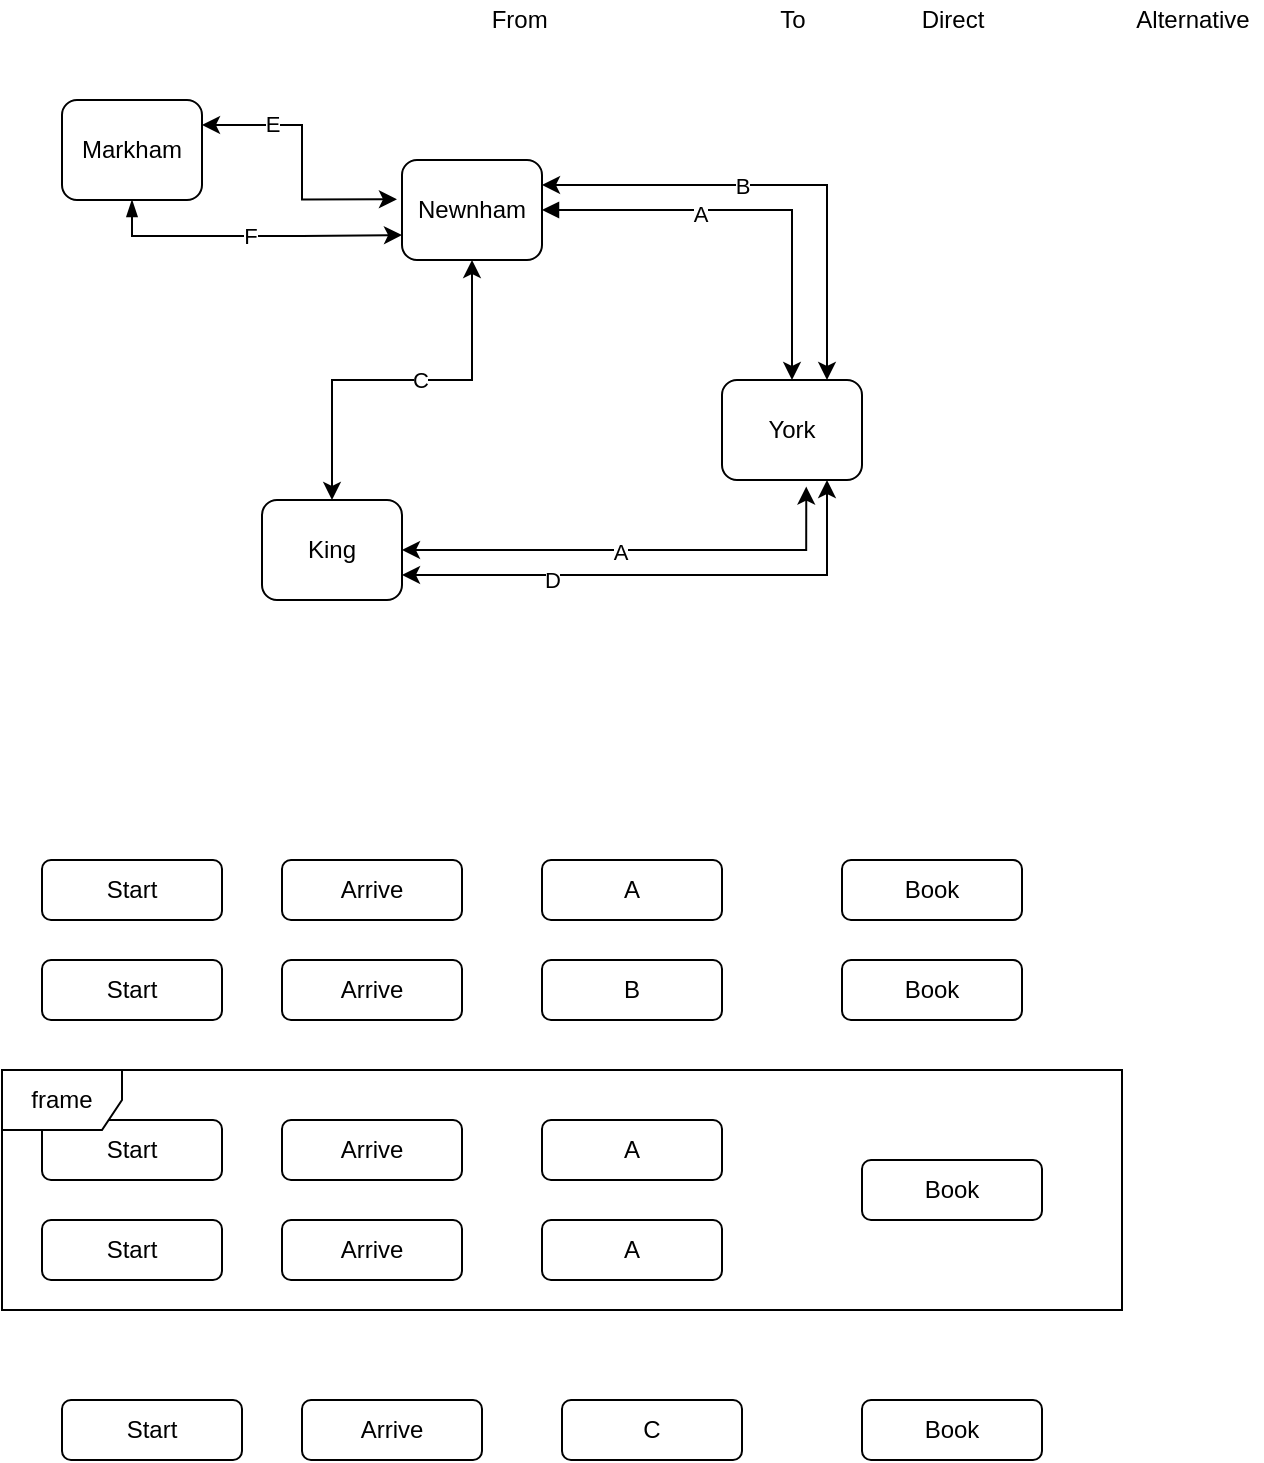 <mxfile version="13.6.2" type="device"><diagram id="hqxIKtoi6JgzGvq82xr_" name="Page-1"><mxGraphModel dx="985" dy="678" grid="1" gridSize="10" guides="1" tooltips="1" connect="1" arrows="1" fold="1" page="1" pageScale="1" pageWidth="827" pageHeight="1169" math="0" shadow="0"><root><mxCell id="0"/><mxCell id="1" parent="0"/><mxCell id="hRXUlrh2MKHp5Z4IAbfD-5" value="F" style="edgeStyle=orthogonalEdgeStyle;rounded=0;orthogonalLoop=1;jettySize=auto;html=1;entryX=0;entryY=0.75;entryDx=0;entryDy=0;startArrow=blockThin;startFill=1;" edge="1" parent="1" source="hRXUlrh2MKHp5Z4IAbfD-1" target="hRXUlrh2MKHp5Z4IAbfD-4"><mxGeometry relative="1" as="geometry"><Array as="points"><mxPoint x="145" y="188"/><mxPoint x="230" y="188"/></Array></mxGeometry></mxCell><mxCell id="hRXUlrh2MKHp5Z4IAbfD-9" style="edgeStyle=orthogonalEdgeStyle;rounded=0;orthogonalLoop=1;jettySize=auto;html=1;exitX=1;exitY=0.25;exitDx=0;exitDy=0;entryX=-0.036;entryY=0.393;entryDx=0;entryDy=0;entryPerimeter=0;startArrow=classic;startFill=1;" edge="1" parent="1" source="hRXUlrh2MKHp5Z4IAbfD-1" target="hRXUlrh2MKHp5Z4IAbfD-4"><mxGeometry relative="1" as="geometry"/></mxCell><mxCell id="hRXUlrh2MKHp5Z4IAbfD-10" value="E" style="edgeLabel;html=1;align=center;verticalAlign=middle;resizable=0;points=[];" vertex="1" connectable="0" parent="hRXUlrh2MKHp5Z4IAbfD-9"><mxGeometry x="-0.489" y="1" relative="1" as="geometry"><mxPoint as="offset"/></mxGeometry></mxCell><mxCell id="hRXUlrh2MKHp5Z4IAbfD-1" value="Markham" style="rounded=1;whiteSpace=wrap;html=1;" vertex="1" parent="1"><mxGeometry x="110" y="120" width="70" height="50" as="geometry"/></mxCell><mxCell id="hRXUlrh2MKHp5Z4IAbfD-40" style="edgeStyle=orthogonalEdgeStyle;rounded=0;orthogonalLoop=1;jettySize=auto;html=1;exitX=0.75;exitY=1;exitDx=0;exitDy=0;entryX=1;entryY=0.75;entryDx=0;entryDy=0;startArrow=classic;startFill=1;" edge="1" parent="1" source="hRXUlrh2MKHp5Z4IAbfD-2" target="hRXUlrh2MKHp5Z4IAbfD-3"><mxGeometry relative="1" as="geometry"/></mxCell><mxCell id="hRXUlrh2MKHp5Z4IAbfD-41" value="D" style="edgeLabel;html=1;align=center;verticalAlign=middle;resizable=0;points=[];" vertex="1" connectable="0" parent="hRXUlrh2MKHp5Z4IAbfD-40"><mxGeometry x="0.425" y="2" relative="1" as="geometry"><mxPoint as="offset"/></mxGeometry></mxCell><mxCell id="hRXUlrh2MKHp5Z4IAbfD-2" value="York" style="rounded=1;whiteSpace=wrap;html=1;" vertex="1" parent="1"><mxGeometry x="440" y="260" width="70" height="50" as="geometry"/></mxCell><mxCell id="hRXUlrh2MKHp5Z4IAbfD-8" style="edgeStyle=orthogonalEdgeStyle;rounded=0;orthogonalLoop=1;jettySize=auto;html=1;entryX=0.602;entryY=1.066;entryDx=0;entryDy=0;startArrow=classic;startFill=1;entryPerimeter=0;" edge="1" parent="1" source="hRXUlrh2MKHp5Z4IAbfD-3" target="hRXUlrh2MKHp5Z4IAbfD-2"><mxGeometry relative="1" as="geometry"/></mxCell><mxCell id="hRXUlrh2MKHp5Z4IAbfD-12" value="A" style="edgeLabel;html=1;align=center;verticalAlign=middle;resizable=0;points=[];" vertex="1" connectable="0" parent="hRXUlrh2MKHp5Z4IAbfD-8"><mxGeometry x="-0.072" y="-1" relative="1" as="geometry"><mxPoint as="offset"/></mxGeometry></mxCell><mxCell id="hRXUlrh2MKHp5Z4IAbfD-3" value="King" style="rounded=1;whiteSpace=wrap;html=1;" vertex="1" parent="1"><mxGeometry x="210" y="320" width="70" height="50" as="geometry"/></mxCell><mxCell id="hRXUlrh2MKHp5Z4IAbfD-6" style="edgeStyle=orthogonalEdgeStyle;rounded=0;orthogonalLoop=1;jettySize=auto;html=1;startArrow=classic;startFill=1;" edge="1" parent="1" source="hRXUlrh2MKHp5Z4IAbfD-4" target="hRXUlrh2MKHp5Z4IAbfD-3"><mxGeometry relative="1" as="geometry"/></mxCell><mxCell id="hRXUlrh2MKHp5Z4IAbfD-17" value="C" style="edgeLabel;html=1;align=center;verticalAlign=middle;resizable=0;points=[];" vertex="1" connectable="0" parent="hRXUlrh2MKHp5Z4IAbfD-6"><mxGeometry x="-0.368" y="-26" relative="1" as="geometry"><mxPoint x="-26" y="26" as="offset"/></mxGeometry></mxCell><mxCell id="hRXUlrh2MKHp5Z4IAbfD-7" style="edgeStyle=orthogonalEdgeStyle;rounded=0;orthogonalLoop=1;jettySize=auto;html=1;startArrow=block;startFill=1;" edge="1" parent="1" source="hRXUlrh2MKHp5Z4IAbfD-4" target="hRXUlrh2MKHp5Z4IAbfD-2"><mxGeometry relative="1" as="geometry"/></mxCell><mxCell id="hRXUlrh2MKHp5Z4IAbfD-11" value="A" style="edgeLabel;html=1;align=center;verticalAlign=middle;resizable=0;points=[];" vertex="1" connectable="0" parent="hRXUlrh2MKHp5Z4IAbfD-7"><mxGeometry x="-0.253" y="-2" relative="1" as="geometry"><mxPoint as="offset"/></mxGeometry></mxCell><mxCell id="hRXUlrh2MKHp5Z4IAbfD-14" style="edgeStyle=orthogonalEdgeStyle;rounded=0;orthogonalLoop=1;jettySize=auto;html=1;exitX=1;exitY=0.25;exitDx=0;exitDy=0;entryX=0.75;entryY=0;entryDx=0;entryDy=0;startArrow=classic;startFill=1;" edge="1" parent="1" source="hRXUlrh2MKHp5Z4IAbfD-4" target="hRXUlrh2MKHp5Z4IAbfD-2"><mxGeometry relative="1" as="geometry"/></mxCell><mxCell id="hRXUlrh2MKHp5Z4IAbfD-15" value="B" style="edgeLabel;html=1;align=center;verticalAlign=middle;resizable=0;points=[];" vertex="1" connectable="0" parent="hRXUlrh2MKHp5Z4IAbfD-14"><mxGeometry x="-0.172" relative="1" as="geometry"><mxPoint as="offset"/></mxGeometry></mxCell><mxCell id="hRXUlrh2MKHp5Z4IAbfD-4" value="Newnham" style="rounded=1;whiteSpace=wrap;html=1;" vertex="1" parent="1"><mxGeometry x="280" y="150" width="70" height="50" as="geometry"/></mxCell><mxCell id="hRXUlrh2MKHp5Z4IAbfD-18" value="From&amp;nbsp;" style="text;html=1;align=center;verticalAlign=middle;resizable=0;points=[];autosize=1;" vertex="1" parent="1"><mxGeometry x="315" y="70" width="50" height="20" as="geometry"/></mxCell><mxCell id="hRXUlrh2MKHp5Z4IAbfD-19" value="To" style="text;html=1;align=center;verticalAlign=middle;resizable=0;points=[];autosize=1;" vertex="1" parent="1"><mxGeometry x="460" y="70" width="30" height="20" as="geometry"/></mxCell><mxCell id="hRXUlrh2MKHp5Z4IAbfD-21" value="Start" style="rounded=1;whiteSpace=wrap;html=1;" vertex="1" parent="1"><mxGeometry x="100" y="500" width="90" height="30" as="geometry"/></mxCell><mxCell id="hRXUlrh2MKHp5Z4IAbfD-23" value="Arrive" style="rounded=1;whiteSpace=wrap;html=1;" vertex="1" parent="1"><mxGeometry x="220" y="500" width="90" height="30" as="geometry"/></mxCell><mxCell id="hRXUlrh2MKHp5Z4IAbfD-24" value="A" style="rounded=1;whiteSpace=wrap;html=1;" vertex="1" parent="1"><mxGeometry x="350" y="500" width="90" height="30" as="geometry"/></mxCell><mxCell id="hRXUlrh2MKHp5Z4IAbfD-25" value="Book" style="rounded=1;whiteSpace=wrap;html=1;" vertex="1" parent="1"><mxGeometry x="500" y="500" width="90" height="30" as="geometry"/></mxCell><mxCell id="hRXUlrh2MKHp5Z4IAbfD-26" value="Start" style="rounded=1;whiteSpace=wrap;html=1;" vertex="1" parent="1"><mxGeometry x="100" y="550" width="90" height="30" as="geometry"/></mxCell><mxCell id="hRXUlrh2MKHp5Z4IAbfD-27" value="Arrive" style="rounded=1;whiteSpace=wrap;html=1;" vertex="1" parent="1"><mxGeometry x="220" y="550" width="90" height="30" as="geometry"/></mxCell><mxCell id="hRXUlrh2MKHp5Z4IAbfD-28" value="B" style="rounded=1;whiteSpace=wrap;html=1;" vertex="1" parent="1"><mxGeometry x="350" y="550" width="90" height="30" as="geometry"/></mxCell><mxCell id="hRXUlrh2MKHp5Z4IAbfD-29" value="Book" style="rounded=1;whiteSpace=wrap;html=1;" vertex="1" parent="1"><mxGeometry x="500" y="550" width="90" height="30" as="geometry"/></mxCell><mxCell id="hRXUlrh2MKHp5Z4IAbfD-30" value="Start" style="rounded=1;whiteSpace=wrap;html=1;" vertex="1" parent="1"><mxGeometry x="100" y="630" width="90" height="30" as="geometry"/></mxCell><mxCell id="hRXUlrh2MKHp5Z4IAbfD-31" value="Arrive" style="rounded=1;whiteSpace=wrap;html=1;" vertex="1" parent="1"><mxGeometry x="220" y="630" width="90" height="30" as="geometry"/></mxCell><mxCell id="hRXUlrh2MKHp5Z4IAbfD-32" value="A" style="rounded=1;whiteSpace=wrap;html=1;" vertex="1" parent="1"><mxGeometry x="350" y="630" width="90" height="30" as="geometry"/></mxCell><mxCell id="hRXUlrh2MKHp5Z4IAbfD-33" value="Book" style="rounded=1;whiteSpace=wrap;html=1;" vertex="1" parent="1"><mxGeometry x="510" y="650" width="90" height="30" as="geometry"/></mxCell><mxCell id="hRXUlrh2MKHp5Z4IAbfD-34" value="Start" style="rounded=1;whiteSpace=wrap;html=1;" vertex="1" parent="1"><mxGeometry x="100" y="680" width="90" height="30" as="geometry"/></mxCell><mxCell id="hRXUlrh2MKHp5Z4IAbfD-35" value="Arrive" style="rounded=1;whiteSpace=wrap;html=1;" vertex="1" parent="1"><mxGeometry x="220" y="680" width="90" height="30" as="geometry"/></mxCell><mxCell id="hRXUlrh2MKHp5Z4IAbfD-36" value="A" style="rounded=1;whiteSpace=wrap;html=1;" vertex="1" parent="1"><mxGeometry x="350" y="680" width="90" height="30" as="geometry"/></mxCell><mxCell id="hRXUlrh2MKHp5Z4IAbfD-39" value="frame" style="shape=umlFrame;whiteSpace=wrap;html=1;" vertex="1" parent="1"><mxGeometry x="80" y="605" width="560" height="120" as="geometry"/></mxCell><mxCell id="hRXUlrh2MKHp5Z4IAbfD-42" value="Direct" style="text;html=1;align=center;verticalAlign=middle;resizable=0;points=[];autosize=1;" vertex="1" parent="1"><mxGeometry x="530" y="70" width="50" height="20" as="geometry"/></mxCell><mxCell id="hRXUlrh2MKHp5Z4IAbfD-43" value="Alternative" style="text;html=1;align=center;verticalAlign=middle;resizable=0;points=[];autosize=1;" vertex="1" parent="1"><mxGeometry x="640" y="70" width="70" height="20" as="geometry"/></mxCell><mxCell id="hRXUlrh2MKHp5Z4IAbfD-45" value="Start" style="rounded=1;whiteSpace=wrap;html=1;" vertex="1" parent="1"><mxGeometry x="110" y="770" width="90" height="30" as="geometry"/></mxCell><mxCell id="hRXUlrh2MKHp5Z4IAbfD-46" value="Arrive" style="rounded=1;whiteSpace=wrap;html=1;" vertex="1" parent="1"><mxGeometry x="230" y="770" width="90" height="30" as="geometry"/></mxCell><mxCell id="hRXUlrh2MKHp5Z4IAbfD-47" value="C" style="rounded=1;whiteSpace=wrap;html=1;" vertex="1" parent="1"><mxGeometry x="360" y="770" width="90" height="30" as="geometry"/></mxCell><mxCell id="hRXUlrh2MKHp5Z4IAbfD-48" value="Book" style="rounded=1;whiteSpace=wrap;html=1;" vertex="1" parent="1"><mxGeometry x="510" y="770" width="90" height="30" as="geometry"/></mxCell></root></mxGraphModel></diagram></mxfile>